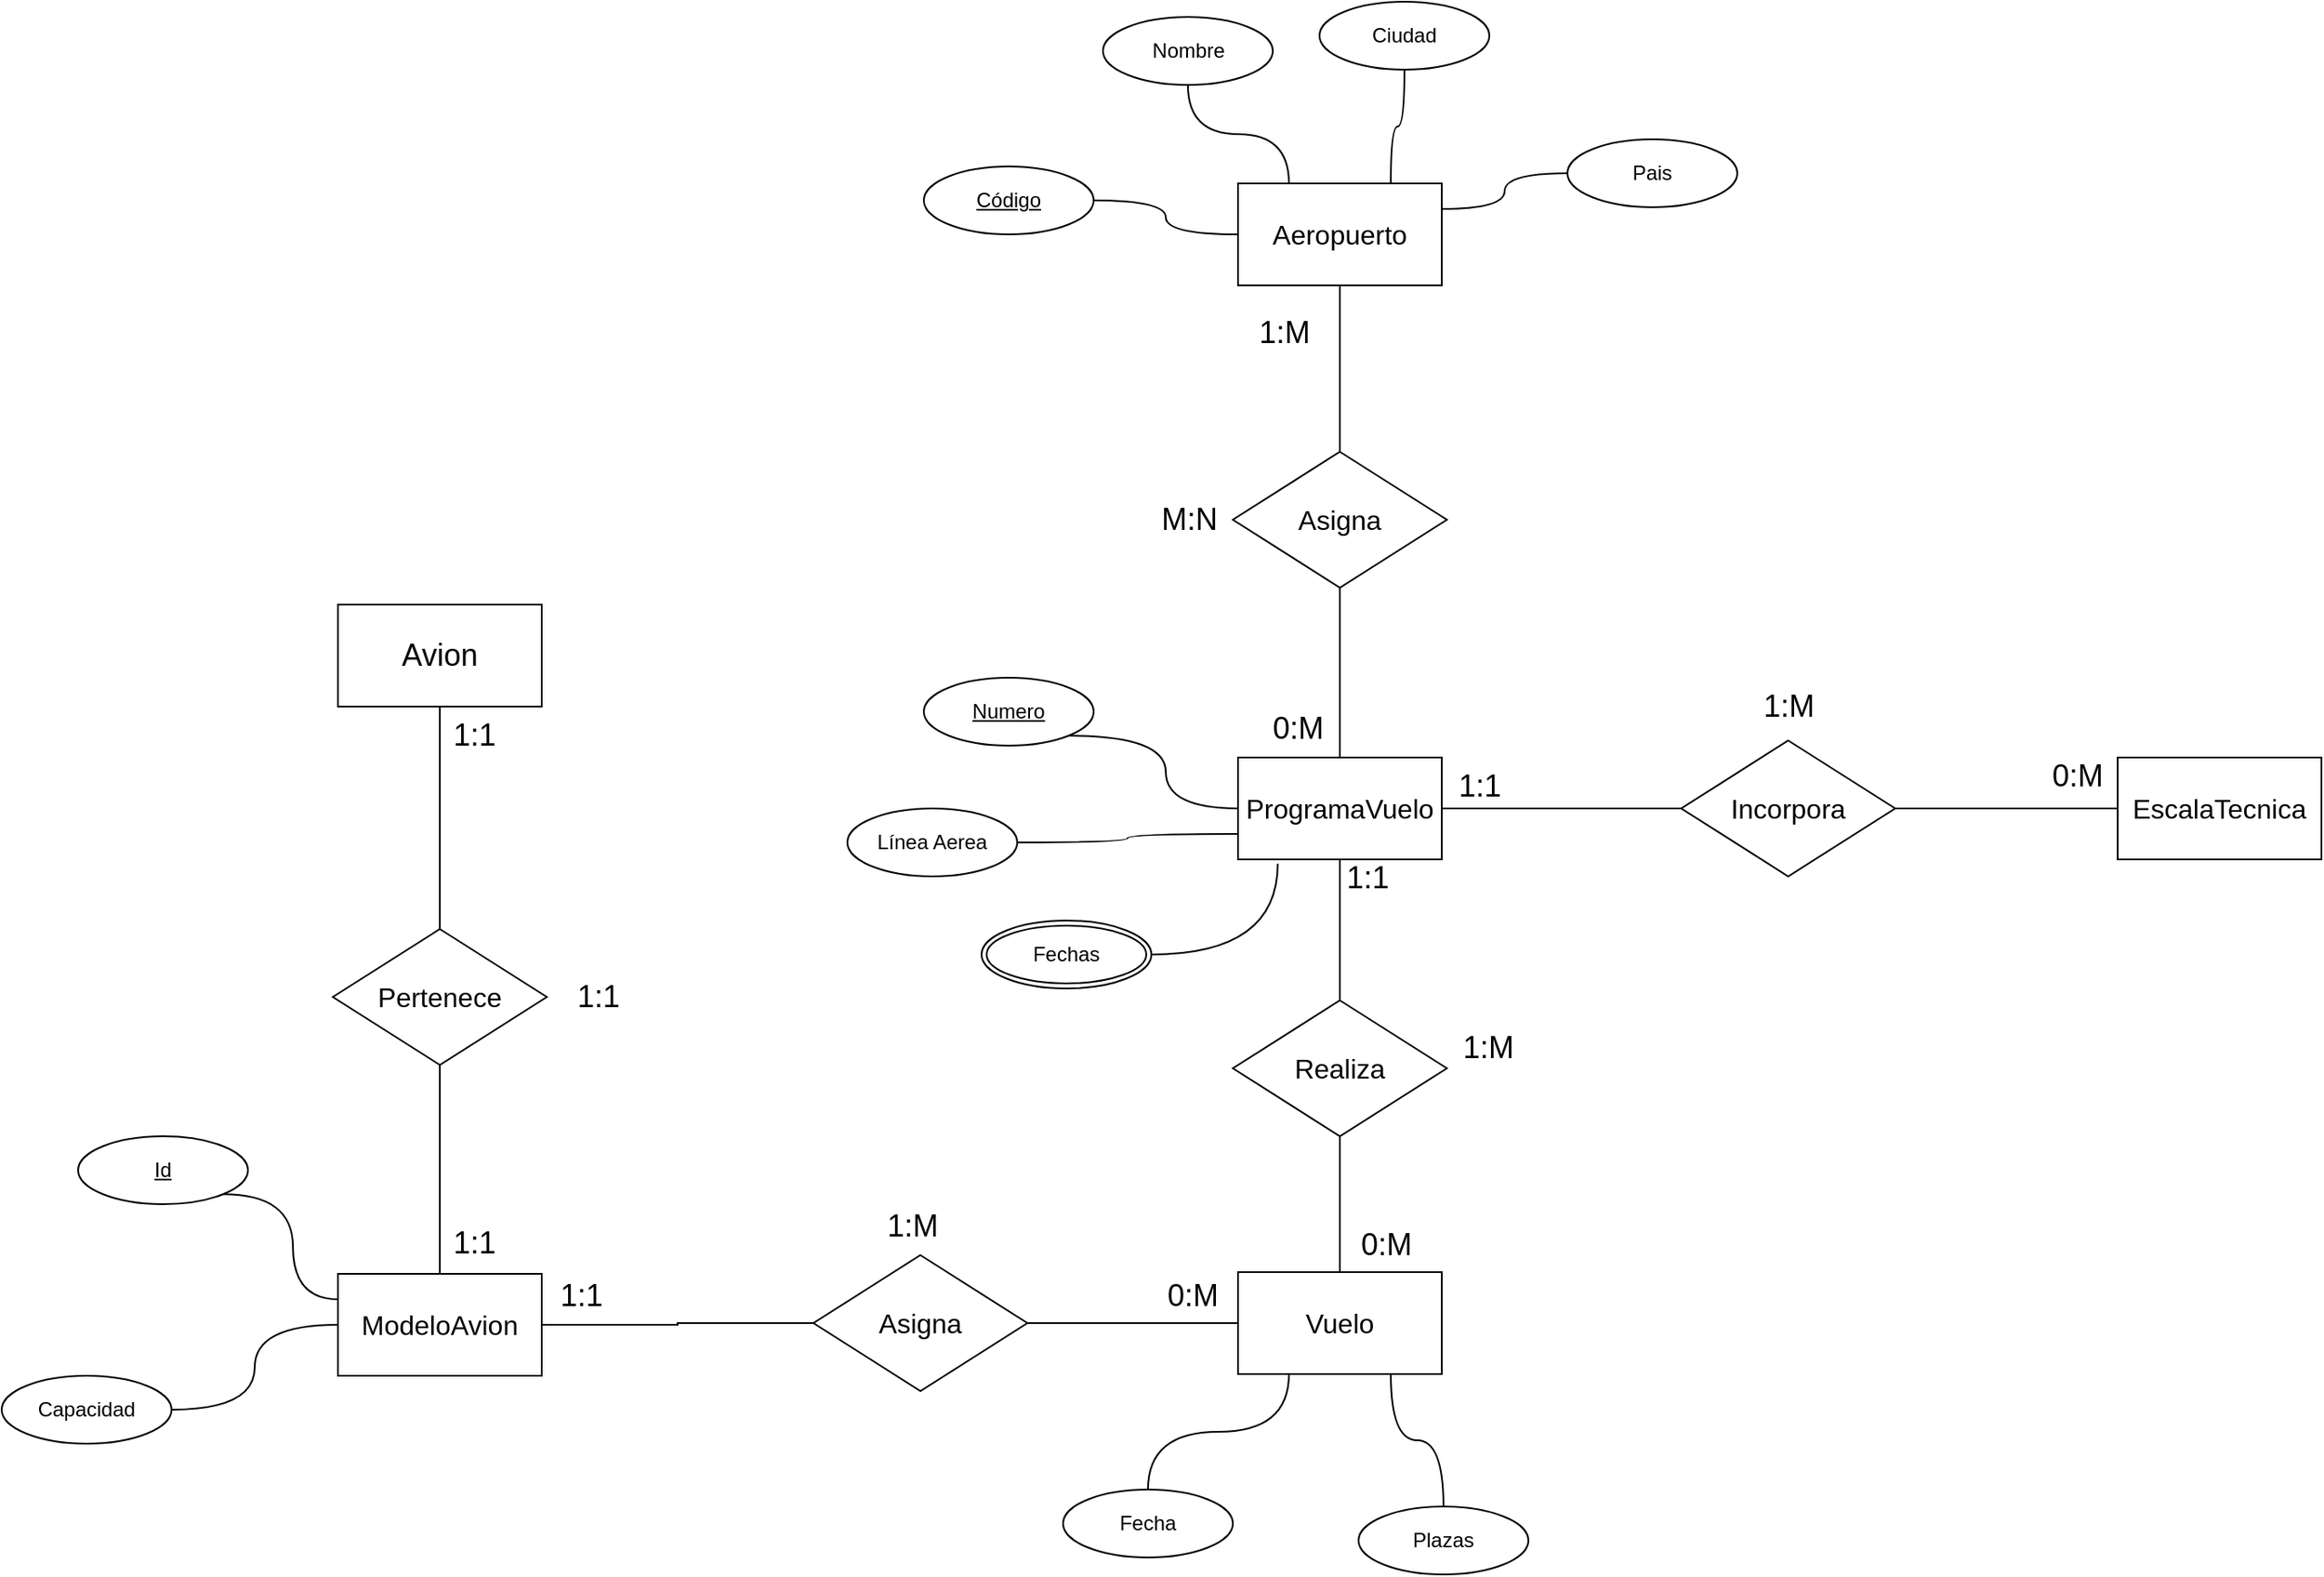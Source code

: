<mxfile version="22.0.8" type="github">
  <diagram id="R2lEEEUBdFMjLlhIrx00" name="Page-1">
    <mxGraphModel dx="2506" dy="1020" grid="0" gridSize="10" guides="1" tooltips="1" connect="1" arrows="1" fold="1" page="0" pageScale="1" pageWidth="850" pageHeight="1100" math="0" shadow="0" extFonts="Permanent Marker^https://fonts.googleapis.com/css?family=Permanent+Marker">
      <root>
        <mxCell id="0" />
        <mxCell id="1" parent="0" />
        <mxCell id="ZwdzB-IZGjin4EgNwJ6O-11" value="" style="edgeStyle=orthogonalEdgeStyle;rounded=0;orthogonalLoop=1;jettySize=auto;html=1;endArrow=none;endFill=0;" edge="1" parent="1" source="ZwdzB-IZGjin4EgNwJ6O-1" target="ZwdzB-IZGjin4EgNwJ6O-9">
          <mxGeometry relative="1" as="geometry" />
        </mxCell>
        <mxCell id="ZwdzB-IZGjin4EgNwJ6O-51" style="edgeStyle=orthogonalEdgeStyle;curved=1;rounded=0;orthogonalLoop=1;jettySize=auto;html=1;exitX=0;exitY=0.5;exitDx=0;exitDy=0;endArrow=none;endFill=0;" edge="1" parent="1" source="ZwdzB-IZGjin4EgNwJ6O-1" target="ZwdzB-IZGjin4EgNwJ6O-47">
          <mxGeometry relative="1" as="geometry" />
        </mxCell>
        <mxCell id="ZwdzB-IZGjin4EgNwJ6O-53" style="edgeStyle=orthogonalEdgeStyle;curved=1;rounded=0;orthogonalLoop=1;jettySize=auto;html=1;exitX=0.75;exitY=0;exitDx=0;exitDy=0;endArrow=none;endFill=0;" edge="1" parent="1" source="ZwdzB-IZGjin4EgNwJ6O-1" target="ZwdzB-IZGjin4EgNwJ6O-49">
          <mxGeometry relative="1" as="geometry" />
        </mxCell>
        <mxCell id="ZwdzB-IZGjin4EgNwJ6O-54" style="edgeStyle=orthogonalEdgeStyle;curved=1;rounded=0;orthogonalLoop=1;jettySize=auto;html=1;exitX=1;exitY=0.25;exitDx=0;exitDy=0;endArrow=none;endFill=0;" edge="1" parent="1" source="ZwdzB-IZGjin4EgNwJ6O-1" target="ZwdzB-IZGjin4EgNwJ6O-50">
          <mxGeometry relative="1" as="geometry" />
        </mxCell>
        <mxCell id="ZwdzB-IZGjin4EgNwJ6O-1" value="&lt;font size=&quot;3&quot;&gt;Aeropuerto&lt;/font&gt;" style="rounded=0;whiteSpace=wrap;html=1;" vertex="1" parent="1">
          <mxGeometry x="320" y="487" width="120" height="60" as="geometry" />
        </mxCell>
        <mxCell id="ZwdzB-IZGjin4EgNwJ6O-2" value="&lt;font style=&quot;font-size: 18px;&quot;&gt;Avion&lt;/font&gt;" style="rounded=0;whiteSpace=wrap;html=1;" vertex="1" parent="1">
          <mxGeometry x="-210" y="735" width="120" height="60" as="geometry" />
        </mxCell>
        <mxCell id="ZwdzB-IZGjin4EgNwJ6O-12" value="" style="edgeStyle=orthogonalEdgeStyle;rounded=0;orthogonalLoop=1;jettySize=auto;html=1;endArrow=none;endFill=0;" edge="1" parent="1" source="ZwdzB-IZGjin4EgNwJ6O-3" target="ZwdzB-IZGjin4EgNwJ6O-9">
          <mxGeometry relative="1" as="geometry" />
        </mxCell>
        <mxCell id="ZwdzB-IZGjin4EgNwJ6O-27" style="edgeStyle=orthogonalEdgeStyle;rounded=0;orthogonalLoop=1;jettySize=auto;html=1;exitX=1;exitY=0.5;exitDx=0;exitDy=0;endArrow=none;endFill=0;" edge="1" parent="1" source="ZwdzB-IZGjin4EgNwJ6O-3" target="ZwdzB-IZGjin4EgNwJ6O-16">
          <mxGeometry relative="1" as="geometry" />
        </mxCell>
        <mxCell id="ZwdzB-IZGjin4EgNwJ6O-3" value="&lt;font size=&quot;3&quot;&gt;ProgramaVuelo&lt;/font&gt;" style="rounded=0;whiteSpace=wrap;html=1;" vertex="1" parent="1">
          <mxGeometry x="320" y="825" width="120" height="60" as="geometry" />
        </mxCell>
        <mxCell id="ZwdzB-IZGjin4EgNwJ6O-4" value="&lt;font size=&quot;3&quot;&gt;EscalaTecnica&lt;/font&gt;" style="rounded=0;whiteSpace=wrap;html=1;" vertex="1" parent="1">
          <mxGeometry x="838" y="825" width="120" height="60" as="geometry" />
        </mxCell>
        <mxCell id="ZwdzB-IZGjin4EgNwJ6O-5" value="&lt;font size=&quot;3&quot;&gt;ModeloAvion&lt;/font&gt;" style="rounded=0;whiteSpace=wrap;html=1;" vertex="1" parent="1">
          <mxGeometry x="-210" y="1129" width="120" height="60" as="geometry" />
        </mxCell>
        <mxCell id="ZwdzB-IZGjin4EgNwJ6O-35" style="edgeStyle=orthogonalEdgeStyle;rounded=0;orthogonalLoop=1;jettySize=auto;html=1;endArrow=none;endFill=0;" edge="1" parent="1" source="ZwdzB-IZGjin4EgNwJ6O-8" target="ZwdzB-IZGjin4EgNwJ6O-21">
          <mxGeometry relative="1" as="geometry" />
        </mxCell>
        <mxCell id="ZwdzB-IZGjin4EgNwJ6O-8" value="&lt;font size=&quot;3&quot;&gt;Vuelo&lt;/font&gt;" style="rounded=0;whiteSpace=wrap;html=1;" vertex="1" parent="1">
          <mxGeometry x="320" y="1128" width="120" height="60" as="geometry" />
        </mxCell>
        <mxCell id="ZwdzB-IZGjin4EgNwJ6O-9" value="&lt;font size=&quot;3&quot;&gt;Asigna&lt;/font&gt;" style="rhombus;whiteSpace=wrap;html=1;" vertex="1" parent="1">
          <mxGeometry x="317" y="645" width="126" height="80" as="geometry" />
        </mxCell>
        <mxCell id="ZwdzB-IZGjin4EgNwJ6O-30" style="edgeStyle=orthogonalEdgeStyle;rounded=0;orthogonalLoop=1;jettySize=auto;html=1;exitX=0.5;exitY=0;exitDx=0;exitDy=0;endArrow=none;endFill=0;" edge="1" parent="1" source="ZwdzB-IZGjin4EgNwJ6O-13" target="ZwdzB-IZGjin4EgNwJ6O-3">
          <mxGeometry relative="1" as="geometry" />
        </mxCell>
        <mxCell id="ZwdzB-IZGjin4EgNwJ6O-31" style="edgeStyle=orthogonalEdgeStyle;rounded=0;orthogonalLoop=1;jettySize=auto;html=1;exitX=0.5;exitY=1;exitDx=0;exitDy=0;endArrow=none;endFill=0;" edge="1" parent="1" source="ZwdzB-IZGjin4EgNwJ6O-13" target="ZwdzB-IZGjin4EgNwJ6O-8">
          <mxGeometry relative="1" as="geometry" />
        </mxCell>
        <mxCell id="ZwdzB-IZGjin4EgNwJ6O-13" value="&lt;font size=&quot;3&quot;&gt;Realiza&lt;/font&gt;" style="rhombus;whiteSpace=wrap;html=1;" vertex="1" parent="1">
          <mxGeometry x="317" y="968" width="126" height="80" as="geometry" />
        </mxCell>
        <mxCell id="ZwdzB-IZGjin4EgNwJ6O-28" style="edgeStyle=orthogonalEdgeStyle;rounded=0;orthogonalLoop=1;jettySize=auto;html=1;exitX=1;exitY=0.5;exitDx=0;exitDy=0;endArrow=none;endFill=0;" edge="1" parent="1" source="ZwdzB-IZGjin4EgNwJ6O-16" target="ZwdzB-IZGjin4EgNwJ6O-4">
          <mxGeometry relative="1" as="geometry" />
        </mxCell>
        <mxCell id="ZwdzB-IZGjin4EgNwJ6O-16" value="&lt;font size=&quot;3&quot;&gt;Incorpora&lt;/font&gt;" style="rhombus;whiteSpace=wrap;html=1;" vertex="1" parent="1">
          <mxGeometry x="581" y="815" width="126" height="80" as="geometry" />
        </mxCell>
        <mxCell id="ZwdzB-IZGjin4EgNwJ6O-41" style="edgeStyle=orthogonalEdgeStyle;rounded=0;orthogonalLoop=1;jettySize=auto;html=1;exitX=0.5;exitY=0;exitDx=0;exitDy=0;endArrow=none;endFill=0;" edge="1" parent="1" source="ZwdzB-IZGjin4EgNwJ6O-19" target="ZwdzB-IZGjin4EgNwJ6O-2">
          <mxGeometry relative="1" as="geometry" />
        </mxCell>
        <mxCell id="ZwdzB-IZGjin4EgNwJ6O-43" style="edgeStyle=orthogonalEdgeStyle;rounded=0;orthogonalLoop=1;jettySize=auto;html=1;exitX=0.5;exitY=1;exitDx=0;exitDy=0;endArrow=none;endFill=0;" edge="1" parent="1" source="ZwdzB-IZGjin4EgNwJ6O-19" target="ZwdzB-IZGjin4EgNwJ6O-5">
          <mxGeometry relative="1" as="geometry" />
        </mxCell>
        <mxCell id="ZwdzB-IZGjin4EgNwJ6O-19" value="&lt;font size=&quot;3&quot;&gt;Pertenece&lt;/font&gt;" style="rhombus;whiteSpace=wrap;html=1;" vertex="1" parent="1">
          <mxGeometry x="-213" y="926" width="126" height="80" as="geometry" />
        </mxCell>
        <mxCell id="ZwdzB-IZGjin4EgNwJ6O-20" style="edgeStyle=orthogonalEdgeStyle;rounded=0;orthogonalLoop=1;jettySize=auto;html=1;exitX=0.5;exitY=1;exitDx=0;exitDy=0;" edge="1" parent="1" source="ZwdzB-IZGjin4EgNwJ6O-2" target="ZwdzB-IZGjin4EgNwJ6O-2">
          <mxGeometry relative="1" as="geometry" />
        </mxCell>
        <mxCell id="ZwdzB-IZGjin4EgNwJ6O-36" style="edgeStyle=orthogonalEdgeStyle;rounded=0;orthogonalLoop=1;jettySize=auto;html=1;endArrow=none;endFill=0;" edge="1" parent="1" source="ZwdzB-IZGjin4EgNwJ6O-21" target="ZwdzB-IZGjin4EgNwJ6O-5">
          <mxGeometry relative="1" as="geometry" />
        </mxCell>
        <mxCell id="ZwdzB-IZGjin4EgNwJ6O-21" value="&lt;font size=&quot;3&quot;&gt;Asigna&lt;/font&gt;" style="rhombus;whiteSpace=wrap;html=1;" vertex="1" parent="1">
          <mxGeometry x="70" y="1118" width="126" height="80" as="geometry" />
        </mxCell>
        <mxCell id="ZwdzB-IZGjin4EgNwJ6O-22" value="&lt;font style=&quot;font-size: 18px;&quot;&gt;1:M&lt;/font&gt;" style="text;html=1;align=center;verticalAlign=middle;resizable=0;points=[];autosize=1;strokeColor=none;fillColor=none;" vertex="1" parent="1">
          <mxGeometry x="323" y="558" width="48" height="34" as="geometry" />
        </mxCell>
        <mxCell id="ZwdzB-IZGjin4EgNwJ6O-23" value="&lt;font style=&quot;font-size: 18px;&quot;&gt;0:M&lt;/font&gt;" style="text;html=1;align=center;verticalAlign=middle;resizable=0;points=[];autosize=1;strokeColor=none;fillColor=none;" vertex="1" parent="1">
          <mxGeometry x="331" y="791" width="48" height="34" as="geometry" />
        </mxCell>
        <mxCell id="ZwdzB-IZGjin4EgNwJ6O-24" value="&lt;font style=&quot;font-size: 18px;&quot;&gt;M:N&lt;/font&gt;" style="text;html=1;align=center;verticalAlign=middle;resizable=0;points=[];autosize=1;strokeColor=none;fillColor=none;" vertex="1" parent="1">
          <mxGeometry x="265" y="668" width="51" height="34" as="geometry" />
        </mxCell>
        <mxCell id="ZwdzB-IZGjin4EgNwJ6O-25" value="&lt;font style=&quot;font-size: 18px;&quot;&gt;1:1&lt;/font&gt;" style="text;html=1;align=center;verticalAlign=middle;resizable=0;points=[];autosize=1;strokeColor=none;fillColor=none;" vertex="1" parent="1">
          <mxGeometry x="440" y="825" width="43" height="34" as="geometry" />
        </mxCell>
        <mxCell id="ZwdzB-IZGjin4EgNwJ6O-26" value="&lt;font style=&quot;font-size: 18px;&quot;&gt;0:M&lt;/font&gt;" style="text;html=1;align=center;verticalAlign=middle;resizable=0;points=[];autosize=1;strokeColor=none;fillColor=none;" vertex="1" parent="1">
          <mxGeometry x="790" y="819" width="48" height="34" as="geometry" />
        </mxCell>
        <mxCell id="ZwdzB-IZGjin4EgNwJ6O-29" value="&lt;font style=&quot;font-size: 18px;&quot;&gt;1:M&lt;/font&gt;" style="text;html=1;align=center;verticalAlign=middle;resizable=0;points=[];autosize=1;strokeColor=none;fillColor=none;" vertex="1" parent="1">
          <mxGeometry x="620" y="778" width="48" height="34" as="geometry" />
        </mxCell>
        <mxCell id="ZwdzB-IZGjin4EgNwJ6O-32" value="&lt;font style=&quot;font-size: 18px;&quot;&gt;1:1&lt;/font&gt;" style="text;html=1;align=center;verticalAlign=middle;resizable=0;points=[];autosize=1;strokeColor=none;fillColor=none;" vertex="1" parent="1">
          <mxGeometry x="374" y="879" width="43" height="34" as="geometry" />
        </mxCell>
        <mxCell id="ZwdzB-IZGjin4EgNwJ6O-33" value="&lt;font style=&quot;font-size: 18px;&quot;&gt;0:M&lt;/font&gt;" style="text;html=1;align=center;verticalAlign=middle;resizable=0;points=[];autosize=1;strokeColor=none;fillColor=none;" vertex="1" parent="1">
          <mxGeometry x="383" y="1095" width="48" height="34" as="geometry" />
        </mxCell>
        <mxCell id="ZwdzB-IZGjin4EgNwJ6O-34" value="&lt;font style=&quot;font-size: 18px;&quot;&gt;1:M&lt;/font&gt;" style="text;html=1;align=center;verticalAlign=middle;resizable=0;points=[];autosize=1;strokeColor=none;fillColor=none;" vertex="1" parent="1">
          <mxGeometry x="443" y="979" width="48" height="34" as="geometry" />
        </mxCell>
        <mxCell id="ZwdzB-IZGjin4EgNwJ6O-37" value="&lt;font style=&quot;font-size: 18px;&quot;&gt;0:M&lt;/font&gt;" style="text;html=1;align=center;verticalAlign=middle;resizable=0;points=[];autosize=1;strokeColor=none;fillColor=none;" vertex="1" parent="1">
          <mxGeometry x="269" y="1125" width="48" height="34" as="geometry" />
        </mxCell>
        <mxCell id="ZwdzB-IZGjin4EgNwJ6O-40" value="&lt;font style=&quot;font-size: 18px;&quot;&gt;1:1&lt;/font&gt;" style="text;html=1;align=center;verticalAlign=middle;resizable=0;points=[];autosize=1;strokeColor=none;fillColor=none;" vertex="1" parent="1">
          <mxGeometry x="-89" y="1125" width="43" height="34" as="geometry" />
        </mxCell>
        <mxCell id="ZwdzB-IZGjin4EgNwJ6O-42" value="&lt;font style=&quot;font-size: 18px;&quot;&gt;1:M&lt;/font&gt;" style="text;html=1;align=center;verticalAlign=middle;resizable=0;points=[];autosize=1;strokeColor=none;fillColor=none;" vertex="1" parent="1">
          <mxGeometry x="104" y="1084" width="48" height="34" as="geometry" />
        </mxCell>
        <mxCell id="ZwdzB-IZGjin4EgNwJ6O-44" value="&lt;font style=&quot;font-size: 18px;&quot;&gt;1:1&lt;/font&gt;" style="text;html=1;align=center;verticalAlign=middle;resizable=0;points=[];autosize=1;strokeColor=none;fillColor=none;" vertex="1" parent="1">
          <mxGeometry x="-152" y="795" width="43" height="34" as="geometry" />
        </mxCell>
        <mxCell id="ZwdzB-IZGjin4EgNwJ6O-45" value="&lt;font style=&quot;font-size: 18px;&quot;&gt;1:1&lt;/font&gt;" style="text;html=1;align=center;verticalAlign=middle;resizable=0;points=[];autosize=1;strokeColor=none;fillColor=none;" vertex="1" parent="1">
          <mxGeometry x="-152" y="1094" width="43" height="34" as="geometry" />
        </mxCell>
        <mxCell id="ZwdzB-IZGjin4EgNwJ6O-46" value="&lt;font style=&quot;font-size: 18px;&quot;&gt;1:1&lt;/font&gt;" style="text;html=1;align=center;verticalAlign=middle;resizable=0;points=[];autosize=1;strokeColor=none;fillColor=none;" vertex="1" parent="1">
          <mxGeometry x="-79" y="949" width="43" height="34" as="geometry" />
        </mxCell>
        <mxCell id="ZwdzB-IZGjin4EgNwJ6O-47" value="Código" style="ellipse;whiteSpace=wrap;html=1;align=center;fontStyle=4;" vertex="1" parent="1">
          <mxGeometry x="135" y="477" width="100" height="40" as="geometry" />
        </mxCell>
        <mxCell id="ZwdzB-IZGjin4EgNwJ6O-48" value="Nombre" style="ellipse;whiteSpace=wrap;html=1;align=center;" vertex="1" parent="1">
          <mxGeometry x="240.5" y="389" width="100" height="40" as="geometry" />
        </mxCell>
        <mxCell id="ZwdzB-IZGjin4EgNwJ6O-49" value="Ciudad" style="ellipse;whiteSpace=wrap;html=1;align=center;" vertex="1" parent="1">
          <mxGeometry x="368" y="380" width="100" height="40" as="geometry" />
        </mxCell>
        <mxCell id="ZwdzB-IZGjin4EgNwJ6O-50" value="Pais" style="ellipse;whiteSpace=wrap;html=1;align=center;" vertex="1" parent="1">
          <mxGeometry x="514" y="461" width="100" height="40" as="geometry" />
        </mxCell>
        <mxCell id="ZwdzB-IZGjin4EgNwJ6O-52" style="edgeStyle=orthogonalEdgeStyle;curved=1;rounded=0;orthogonalLoop=1;jettySize=auto;html=1;exitX=0.25;exitY=0;exitDx=0;exitDy=0;endArrow=none;endFill=0;" edge="1" parent="1" source="ZwdzB-IZGjin4EgNwJ6O-1" target="ZwdzB-IZGjin4EgNwJ6O-48">
          <mxGeometry relative="1" as="geometry">
            <mxPoint x="315" y="451" as="targetPoint" />
          </mxGeometry>
        </mxCell>
        <mxCell id="ZwdzB-IZGjin4EgNwJ6O-64" style="edgeStyle=orthogonalEdgeStyle;curved=1;rounded=0;orthogonalLoop=1;jettySize=auto;html=1;exitX=1;exitY=1;exitDx=0;exitDy=0;entryX=0;entryY=0.5;entryDx=0;entryDy=0;endArrow=none;endFill=0;" edge="1" parent="1" source="ZwdzB-IZGjin4EgNwJ6O-58" target="ZwdzB-IZGjin4EgNwJ6O-3">
          <mxGeometry relative="1" as="geometry" />
        </mxCell>
        <mxCell id="ZwdzB-IZGjin4EgNwJ6O-58" value="Numero" style="ellipse;whiteSpace=wrap;html=1;align=center;fontStyle=4;" vertex="1" parent="1">
          <mxGeometry x="135" y="778" width="100" height="40" as="geometry" />
        </mxCell>
        <mxCell id="ZwdzB-IZGjin4EgNwJ6O-65" style="edgeStyle=orthogonalEdgeStyle;curved=1;rounded=0;orthogonalLoop=1;jettySize=auto;html=1;exitX=1;exitY=0.5;exitDx=0;exitDy=0;entryX=0;entryY=0.75;entryDx=0;entryDy=0;endArrow=none;endFill=0;" edge="1" parent="1" source="ZwdzB-IZGjin4EgNwJ6O-60" target="ZwdzB-IZGjin4EgNwJ6O-3">
          <mxGeometry relative="1" as="geometry" />
        </mxCell>
        <mxCell id="ZwdzB-IZGjin4EgNwJ6O-60" value="Línea Aerea" style="ellipse;whiteSpace=wrap;html=1;align=center;" vertex="1" parent="1">
          <mxGeometry x="90" y="855" width="100" height="40" as="geometry" />
        </mxCell>
        <mxCell id="ZwdzB-IZGjin4EgNwJ6O-63" value="Fechas" style="ellipse;shape=doubleEllipse;margin=3;whiteSpace=wrap;html=1;align=center;" vertex="1" parent="1">
          <mxGeometry x="169" y="921" width="100" height="40" as="geometry" />
        </mxCell>
        <mxCell id="ZwdzB-IZGjin4EgNwJ6O-66" style="edgeStyle=orthogonalEdgeStyle;curved=1;rounded=0;orthogonalLoop=1;jettySize=auto;html=1;exitX=1;exitY=0.5;exitDx=0;exitDy=0;entryX=0.195;entryY=1.042;entryDx=0;entryDy=0;entryPerimeter=0;endArrow=none;endFill=0;" edge="1" parent="1" source="ZwdzB-IZGjin4EgNwJ6O-63" target="ZwdzB-IZGjin4EgNwJ6O-3">
          <mxGeometry relative="1" as="geometry" />
        </mxCell>
        <mxCell id="ZwdzB-IZGjin4EgNwJ6O-73" style="edgeStyle=orthogonalEdgeStyle;curved=1;rounded=0;orthogonalLoop=1;jettySize=auto;html=1;exitX=1;exitY=1;exitDx=0;exitDy=0;entryX=0;entryY=0.25;entryDx=0;entryDy=0;endArrow=none;endFill=0;" edge="1" parent="1" source="ZwdzB-IZGjin4EgNwJ6O-67" target="ZwdzB-IZGjin4EgNwJ6O-5">
          <mxGeometry relative="1" as="geometry" />
        </mxCell>
        <mxCell id="ZwdzB-IZGjin4EgNwJ6O-67" value="Id" style="ellipse;whiteSpace=wrap;html=1;align=center;fontStyle=4;" vertex="1" parent="1">
          <mxGeometry x="-363" y="1048" width="100" height="40" as="geometry" />
        </mxCell>
        <mxCell id="ZwdzB-IZGjin4EgNwJ6O-74" style="edgeStyle=orthogonalEdgeStyle;curved=1;rounded=0;orthogonalLoop=1;jettySize=auto;html=1;exitX=1;exitY=0.5;exitDx=0;exitDy=0;endArrow=none;endFill=0;" edge="1" parent="1" source="ZwdzB-IZGjin4EgNwJ6O-68" target="ZwdzB-IZGjin4EgNwJ6O-5">
          <mxGeometry relative="1" as="geometry" />
        </mxCell>
        <mxCell id="ZwdzB-IZGjin4EgNwJ6O-68" value="Capacidad" style="ellipse;whiteSpace=wrap;html=1;align=center;" vertex="1" parent="1">
          <mxGeometry x="-408" y="1189" width="100" height="40" as="geometry" />
        </mxCell>
        <mxCell id="ZwdzB-IZGjin4EgNwJ6O-76" style="edgeStyle=orthogonalEdgeStyle;curved=1;rounded=0;orthogonalLoop=1;jettySize=auto;html=1;exitX=0.5;exitY=0;exitDx=0;exitDy=0;entryX=0.25;entryY=1;entryDx=0;entryDy=0;endArrow=none;endFill=0;" edge="1" parent="1" source="ZwdzB-IZGjin4EgNwJ6O-69" target="ZwdzB-IZGjin4EgNwJ6O-8">
          <mxGeometry relative="1" as="geometry" />
        </mxCell>
        <mxCell id="ZwdzB-IZGjin4EgNwJ6O-69" value="Fecha" style="ellipse;whiteSpace=wrap;html=1;align=center;" vertex="1" parent="1">
          <mxGeometry x="217" y="1256" width="100" height="40" as="geometry" />
        </mxCell>
        <mxCell id="ZwdzB-IZGjin4EgNwJ6O-77" style="edgeStyle=orthogonalEdgeStyle;curved=1;rounded=0;orthogonalLoop=1;jettySize=auto;html=1;exitX=0.5;exitY=0;exitDx=0;exitDy=0;entryX=0.75;entryY=1;entryDx=0;entryDy=0;endArrow=none;endFill=0;" edge="1" parent="1" source="ZwdzB-IZGjin4EgNwJ6O-70" target="ZwdzB-IZGjin4EgNwJ6O-8">
          <mxGeometry relative="1" as="geometry" />
        </mxCell>
        <mxCell id="ZwdzB-IZGjin4EgNwJ6O-70" value="Plazas" style="ellipse;whiteSpace=wrap;html=1;align=center;" vertex="1" parent="1">
          <mxGeometry x="391" y="1266" width="100" height="40" as="geometry" />
        </mxCell>
      </root>
    </mxGraphModel>
  </diagram>
</mxfile>

